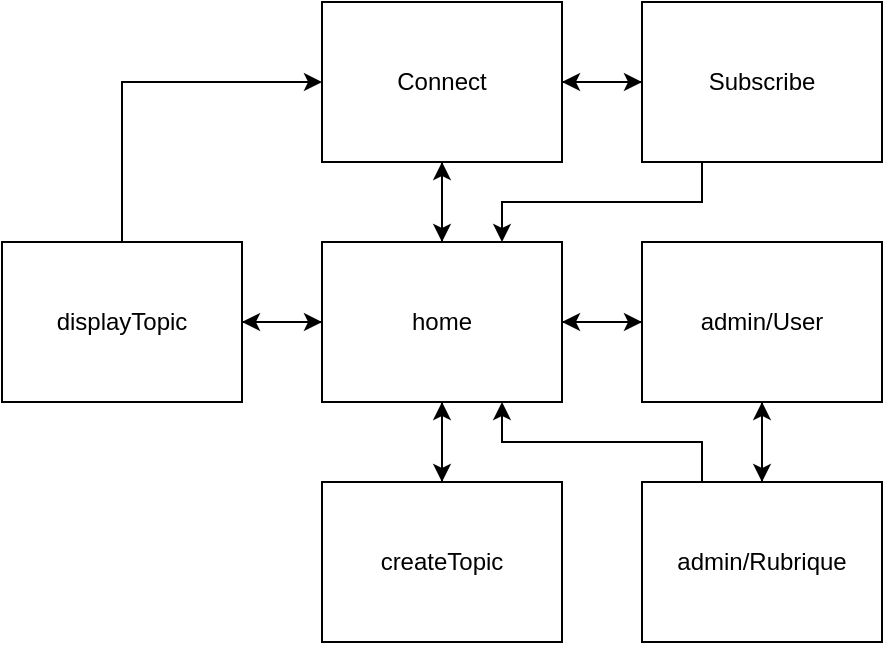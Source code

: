 <mxfile version="12.1.9" type="device" pages="1"><diagram id="IQJTlBP8ZVHN_rzS8MTg" name="Page-1"><mxGraphModel dx="819" dy="462" grid="1" gridSize="10" guides="1" tooltips="1" connect="1" arrows="1" fold="1" page="1" pageScale="1" pageWidth="827" pageHeight="1169" math="0" shadow="0"><root><mxCell id="0"/><mxCell id="1" parent="0"/><mxCell id="5nmKsYvPR5EjT2b232hi-10" style="edgeStyle=orthogonalEdgeStyle;rounded=0;orthogonalLoop=1;jettySize=auto;html=1;" parent="1" source="5nmKsYvPR5EjT2b232hi-1" target="5nmKsYvPR5EjT2b232hi-8" edge="1"><mxGeometry relative="1" as="geometry"/></mxCell><mxCell id="_B-A3zSZdBs_iSEKfeBO-7" style="edgeStyle=orthogonalEdgeStyle;rounded=0;orthogonalLoop=1;jettySize=auto;html=1;entryX=0.5;entryY=0;entryDx=0;entryDy=0;" parent="1" source="5nmKsYvPR5EjT2b232hi-1" target="5nmKsYvPR5EjT2b232hi-2" edge="1"><mxGeometry relative="1" as="geometry"/></mxCell><mxCell id="_B-A3zSZdBs_iSEKfeBO-10" style="edgeStyle=orthogonalEdgeStyle;rounded=0;orthogonalLoop=1;jettySize=auto;html=1;entryX=1;entryY=0.5;entryDx=0;entryDy=0;" parent="1" source="5nmKsYvPR5EjT2b232hi-1" target="_B-A3zSZdBs_iSEKfeBO-9" edge="1"><mxGeometry relative="1" as="geometry"/></mxCell><mxCell id="2mOTE9iBbKVb5uA8KXwm-3" style="edgeStyle=orthogonalEdgeStyle;rounded=0;orthogonalLoop=1;jettySize=auto;html=1;" edge="1" parent="1" source="5nmKsYvPR5EjT2b232hi-1" target="5nmKsYvPR5EjT2b232hi-15"><mxGeometry relative="1" as="geometry"/></mxCell><mxCell id="5nmKsYvPR5EjT2b232hi-1" value="home" style="rounded=0;whiteSpace=wrap;html=1;" parent="1" vertex="1"><mxGeometry x="360" y="360" width="120" height="80" as="geometry"/></mxCell><mxCell id="_B-A3zSZdBs_iSEKfeBO-8" style="edgeStyle=orthogonalEdgeStyle;rounded=0;orthogonalLoop=1;jettySize=auto;html=1;" parent="1" source="5nmKsYvPR5EjT2b232hi-2" target="5nmKsYvPR5EjT2b232hi-1" edge="1"><mxGeometry relative="1" as="geometry"/></mxCell><mxCell id="5nmKsYvPR5EjT2b232hi-2" value="createTopic" style="rounded=0;whiteSpace=wrap;html=1;" parent="1" vertex="1"><mxGeometry x="360" y="480" width="120" height="80" as="geometry"/></mxCell><mxCell id="5nmKsYvPR5EjT2b232hi-9" style="edgeStyle=orthogonalEdgeStyle;rounded=0;orthogonalLoop=1;jettySize=auto;html=1;" parent="1" source="5nmKsYvPR5EjT2b232hi-8" target="5nmKsYvPR5EjT2b232hi-1" edge="1"><mxGeometry relative="1" as="geometry"/></mxCell><mxCell id="5nmKsYvPR5EjT2b232hi-25" style="edgeStyle=orthogonalEdgeStyle;rounded=0;orthogonalLoop=1;jettySize=auto;html=1;" parent="1" source="5nmKsYvPR5EjT2b232hi-8" target="5nmKsYvPR5EjT2b232hi-23" edge="1"><mxGeometry relative="1" as="geometry"/></mxCell><mxCell id="5nmKsYvPR5EjT2b232hi-8" value="admin/User" style="rounded=0;whiteSpace=wrap;html=1;" parent="1" vertex="1"><mxGeometry x="520" y="360" width="120" height="80" as="geometry"/></mxCell><mxCell id="5nmKsYvPR5EjT2b232hi-14" style="edgeStyle=orthogonalEdgeStyle;rounded=0;orthogonalLoop=1;jettySize=auto;html=1;exitX=0.25;exitY=1;exitDx=0;exitDy=0;entryX=0.75;entryY=0;entryDx=0;entryDy=0;" parent="1" source="5nmKsYvPR5EjT2b232hi-12" target="5nmKsYvPR5EjT2b232hi-1" edge="1"><mxGeometry relative="1" as="geometry"/></mxCell><mxCell id="5nmKsYvPR5EjT2b232hi-16" style="edgeStyle=orthogonalEdgeStyle;rounded=0;orthogonalLoop=1;jettySize=auto;html=1;" parent="1" source="5nmKsYvPR5EjT2b232hi-12" target="5nmKsYvPR5EjT2b232hi-15" edge="1"><mxGeometry relative="1" as="geometry"/></mxCell><mxCell id="5nmKsYvPR5EjT2b232hi-12" value="Subscribe" style="rounded=0;whiteSpace=wrap;html=1;" parent="1" vertex="1"><mxGeometry x="520" y="240" width="120" height="80" as="geometry"/></mxCell><mxCell id="5nmKsYvPR5EjT2b232hi-17" style="edgeStyle=orthogonalEdgeStyle;rounded=0;orthogonalLoop=1;jettySize=auto;html=1;" parent="1" source="5nmKsYvPR5EjT2b232hi-15" target="5nmKsYvPR5EjT2b232hi-12" edge="1"><mxGeometry relative="1" as="geometry"/></mxCell><mxCell id="2mOTE9iBbKVb5uA8KXwm-4" style="edgeStyle=orthogonalEdgeStyle;rounded=0;orthogonalLoop=1;jettySize=auto;html=1;" edge="1" parent="1" source="5nmKsYvPR5EjT2b232hi-15" target="5nmKsYvPR5EjT2b232hi-1"><mxGeometry relative="1" as="geometry"/></mxCell><mxCell id="5nmKsYvPR5EjT2b232hi-15" value="Connect" style="rounded=0;whiteSpace=wrap;html=1;" parent="1" vertex="1"><mxGeometry x="360" y="240" width="120" height="80" as="geometry"/></mxCell><mxCell id="5nmKsYvPR5EjT2b232hi-26" style="edgeStyle=orthogonalEdgeStyle;rounded=0;orthogonalLoop=1;jettySize=auto;html=1;exitX=0.25;exitY=0;exitDx=0;exitDy=0;entryX=0.75;entryY=1;entryDx=0;entryDy=0;" parent="1" source="5nmKsYvPR5EjT2b232hi-23" target="5nmKsYvPR5EjT2b232hi-1" edge="1"><mxGeometry relative="1" as="geometry"/></mxCell><mxCell id="_B-A3zSZdBs_iSEKfeBO-13" style="edgeStyle=orthogonalEdgeStyle;rounded=0;orthogonalLoop=1;jettySize=auto;html=1;entryX=0.5;entryY=1;entryDx=0;entryDy=0;" parent="1" source="5nmKsYvPR5EjT2b232hi-23" target="5nmKsYvPR5EjT2b232hi-8" edge="1"><mxGeometry relative="1" as="geometry"/></mxCell><mxCell id="5nmKsYvPR5EjT2b232hi-23" value="admin/Rubrique" style="rounded=0;whiteSpace=wrap;html=1;" parent="1" vertex="1"><mxGeometry x="520" y="480" width="120" height="80" as="geometry"/></mxCell><mxCell id="_B-A3zSZdBs_iSEKfeBO-11" style="edgeStyle=orthogonalEdgeStyle;rounded=0;orthogonalLoop=1;jettySize=auto;html=1;" parent="1" source="_B-A3zSZdBs_iSEKfeBO-9" target="5nmKsYvPR5EjT2b232hi-1" edge="1"><mxGeometry relative="1" as="geometry"/></mxCell><mxCell id="2mOTE9iBbKVb5uA8KXwm-2" style="edgeStyle=orthogonalEdgeStyle;rounded=0;orthogonalLoop=1;jettySize=auto;html=1;entryX=0;entryY=0.5;entryDx=0;entryDy=0;" edge="1" parent="1" source="_B-A3zSZdBs_iSEKfeBO-9" target="5nmKsYvPR5EjT2b232hi-15"><mxGeometry relative="1" as="geometry"><Array as="points"><mxPoint x="260" y="280"/></Array></mxGeometry></mxCell><mxCell id="_B-A3zSZdBs_iSEKfeBO-9" value="displayTopic" style="rounded=0;whiteSpace=wrap;html=1;" parent="1" vertex="1"><mxGeometry x="200" y="360" width="120" height="80" as="geometry"/></mxCell></root></mxGraphModel></diagram></mxfile>
